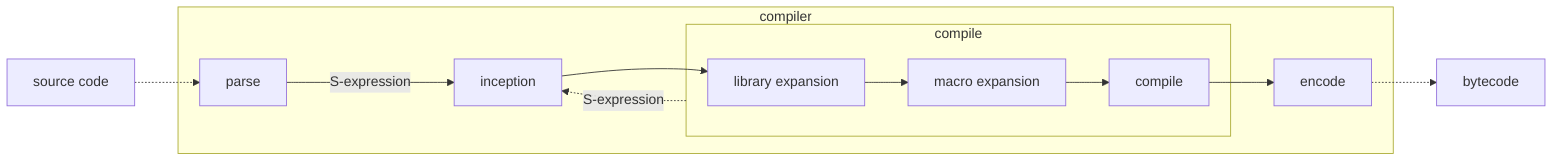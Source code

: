 flowchart LR
  d0[source code] -.-> c1

  subgraph s0[compiler]
    c1[parse] --->|S-expression| c2[inception] --> c3

    subgraph s1[compile]
      c3[library expansion] --> c4[macro expansion] --> c5[compile]
    end

    s1 -.->|S-expression| c2

    c5 --> c6[encode]
  end

  c6 -.-> d1[bytecode]